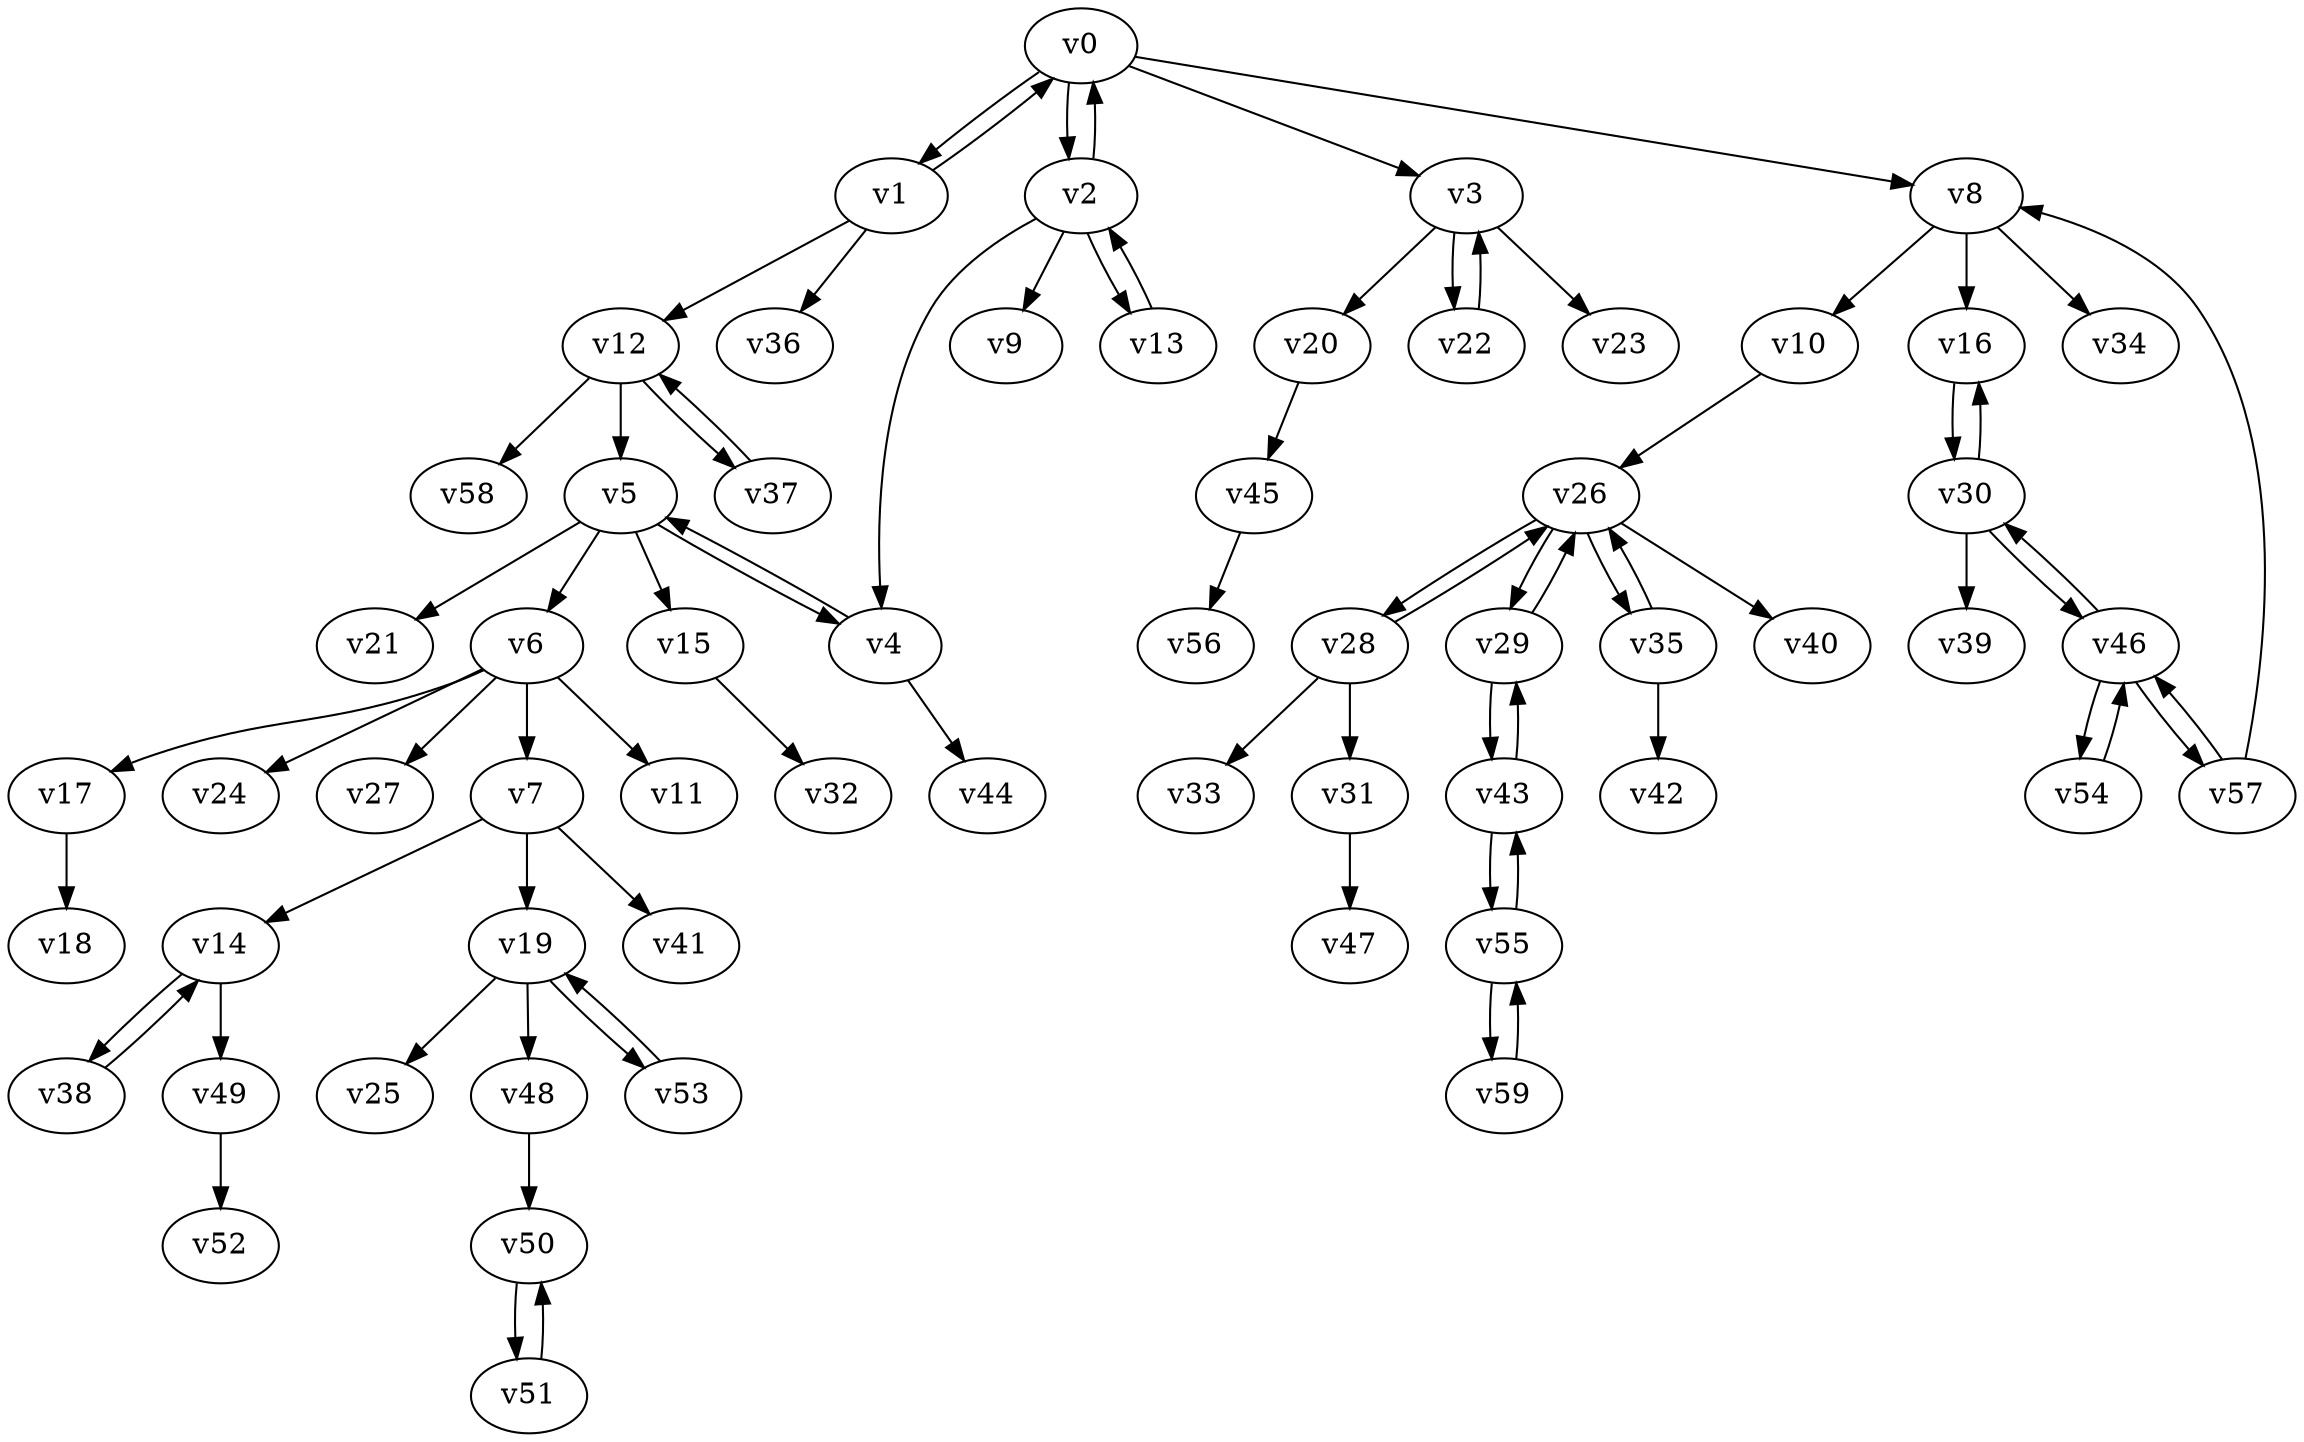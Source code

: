 digraph test085 {
    v0 [name="v0", player=0, weight=9];
    v1 [name="v1", player=1, weight=3];
    v2 [name="v2", player=0, weight=15];
    v3 [name="v3", player=1, weight=14];
    v4 [name="v4", player=0, weight=5];
    v5 [name="v5", player=1, weight=11];
    v6 [name="v6", player=0, weight=13];
    v7 [name="v7", player=1, weight=10];
    v8 [name="v8", player=0, weight=14];
    v9 [name="v9", player=1, weight=18];
    v10 [name="v10", player=0, weight=15];
    v11 [name="v11", player=1, weight=2];
    v12 [name="v12", player=0, weight=11];
    v13 [name="v13", player=1, weight=10];
    v14 [name="v14", player=0, weight=10];
    v15 [name="v15", player=1, weight=6];
    v16 [name="v16", player=0, weight=5];
    v17 [name="v17", player=1, weight=12];
    v18 [name="v18", player=0, weight=5];
    v19 [name="v19", player=1, weight=13];
    v20 [name="v20", player=0, weight=16];
    v21 [name="v21", player=1, weight=3];
    v22 [name="v22", player=0, weight=0];
    v23 [name="v23", player=1, weight=2];
    v24 [name="v24", player=0, weight=1];
    v25 [name="v25", player=1, weight=10];
    v26 [name="v26", player=0, weight=17];
    v27 [name="v27", player=1, weight=0];
    v28 [name="v28", player=0, weight=7];
    v29 [name="v29", player=1, weight=12];
    v30 [name="v30", player=0, weight=17];
    v31 [name="v31", player=1, weight=11];
    v32 [name="v32", player=0, weight=1];
    v33 [name="v33", player=1, weight=10];
    v34 [name="v34", player=0, weight=18];
    v35 [name="v35", player=1, weight=12];
    v36 [name="v36", player=0, weight=4];
    v37 [name="v37", player=1, weight=12];
    v38 [name="v38", player=0, weight=5];
    v39 [name="v39", player=1, weight=6];
    v40 [name="v40", player=0, weight=9];
    v41 [name="v41", player=1, weight=3];
    v42 [name="v42", player=0, weight=13];
    v43 [name="v43", player=1, weight=12];
    v44 [name="v44", player=0, weight=10];
    v45 [name="v45", player=1, weight=17];
    v46 [name="v46", player=0, weight=2];
    v47 [name="v47", player=1, weight=9];
    v48 [name="v48", player=0, weight=3];
    v49 [name="v49", player=1, weight=-1];
    v50 [name="v50", player=0, weight=0];
    v51 [name="v51", player=1, weight=9];
    v52 [name="v52", player=0, weight=7];
    v53 [name="v53", player=1, weight=2];
    v54 [name="v54", player=0, weight=7];
    v55 [name="v55", player=1, weight=10];
    v56 [name="v56", player=0, weight=3];
    v57 [name="v57", player=1, weight=3];
    v58 [name="v58", player=0, weight=13];
    v59 [name="v59", player=1, weight=3];
    v0 -> v1;
    v1 -> v0;
    v0 -> v2;
    v2 -> v0;
    v0 -> v3;
    v2 -> v4;
    v4 -> v5;
    v5 -> v4;
    v5 -> v6;
    v6 -> v7;
    v0 -> v8;
    v2 -> v9;
    v8 -> v10;
    v6 -> v11;
    v1 -> v12;
    v2 -> v13;
    v13 -> v2;
    v7 -> v14;
    v5 -> v15;
    v8 -> v16;
    v6 -> v17;
    v17 -> v18;
    v7 -> v19;
    v3 -> v20;
    v5 -> v21;
    v3 -> v22;
    v22 -> v3;
    v3 -> v23;
    v6 -> v24;
    v19 -> v25;
    v10 -> v26;
    v6 -> v27;
    v26 -> v28;
    v28 -> v26;
    v26 -> v29;
    v29 -> v26;
    v16 -> v30;
    v30 -> v16;
    v28 -> v31;
    v15 -> v32;
    v28 -> v33;
    v8 -> v34;
    v26 -> v35;
    v35 -> v26;
    v1 -> v36;
    v12 -> v37;
    v37 -> v12;
    v14 -> v38;
    v38 -> v14;
    v30 -> v39;
    v26 -> v40;
    v7 -> v41;
    v35 -> v42;
    v29 -> v43;
    v43 -> v29;
    v4 -> v44;
    v20 -> v45;
    v30 -> v46;
    v46 -> v30;
    v31 -> v47;
    v19 -> v48;
    v14 -> v49;
    v48 -> v50;
    v50 -> v51;
    v51 -> v50;
    v49 -> v52;
    v19 -> v53;
    v53 -> v19;
    v46 -> v54;
    v54 -> v46;
    v43 -> v55;
    v55 -> v43;
    v45 -> v56;
    v46 -> v57;
    v57 -> v46;
    v12 -> v58;
    v55 -> v59;
    v59 -> v55;
    v57 -> v8;
    v12 -> v5;
}
